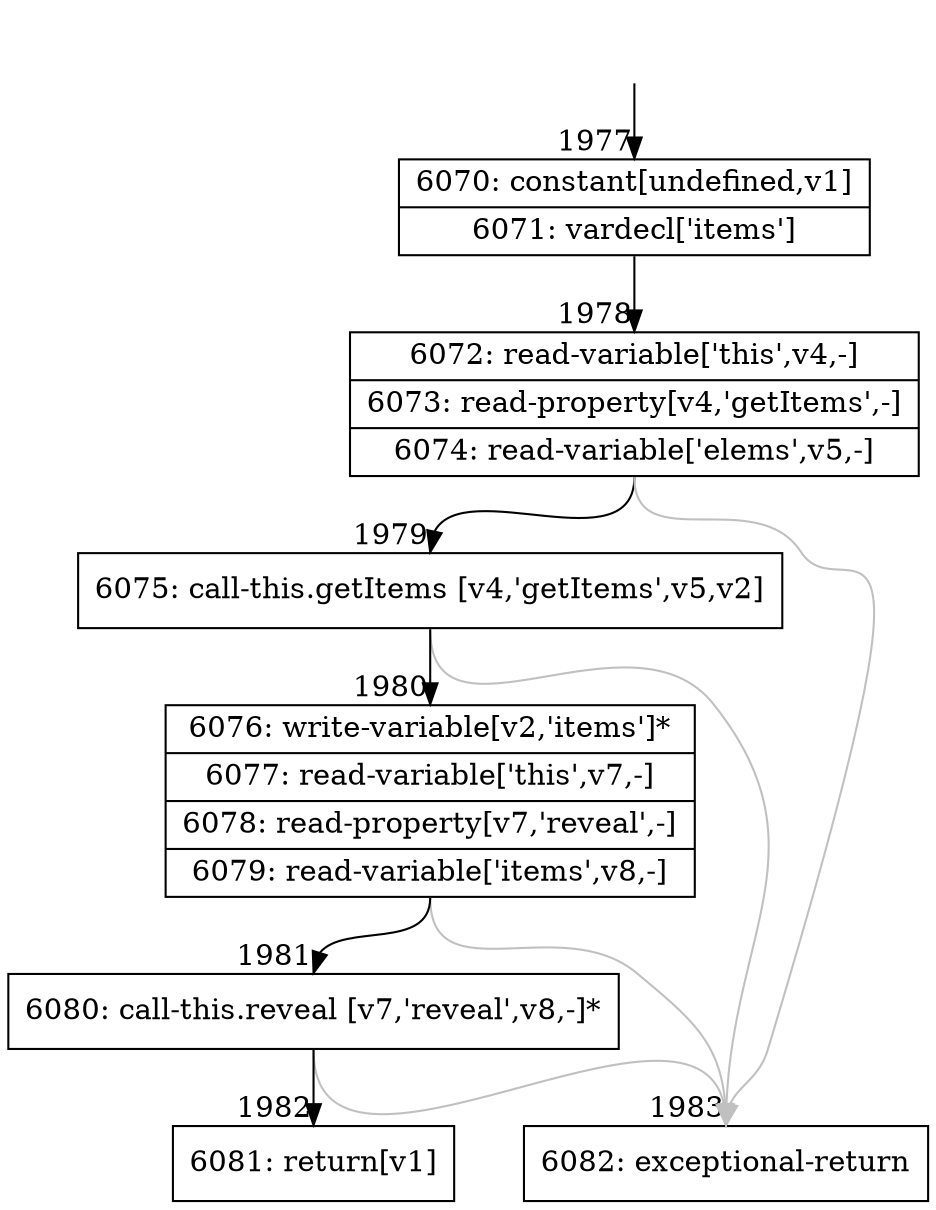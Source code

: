 digraph {
rankdir="TD"
BB_entry182[shape=none,label=""];
BB_entry182 -> BB1977 [tailport=s, headport=n, headlabel="    1977"]
BB1977 [shape=record label="{6070: constant[undefined,v1]|6071: vardecl['items']}" ] 
BB1977 -> BB1978 [tailport=s, headport=n, headlabel="      1978"]
BB1978 [shape=record label="{6072: read-variable['this',v4,-]|6073: read-property[v4,'getItems',-]|6074: read-variable['elems',v5,-]}" ] 
BB1978 -> BB1979 [tailport=s, headport=n, headlabel="      1979"]
BB1978 -> BB1983 [tailport=s, headport=n, color=gray, headlabel="      1983"]
BB1979 [shape=record label="{6075: call-this.getItems [v4,'getItems',v5,v2]}" ] 
BB1979 -> BB1980 [tailport=s, headport=n, headlabel="      1980"]
BB1979 -> BB1983 [tailport=s, headport=n, color=gray]
BB1980 [shape=record label="{6076: write-variable[v2,'items']*|6077: read-variable['this',v7,-]|6078: read-property[v7,'reveal',-]|6079: read-variable['items',v8,-]}" ] 
BB1980 -> BB1981 [tailport=s, headport=n, headlabel="      1981"]
BB1980 -> BB1983 [tailport=s, headport=n, color=gray]
BB1981 [shape=record label="{6080: call-this.reveal [v7,'reveal',v8,-]*}" ] 
BB1981 -> BB1982 [tailport=s, headport=n, headlabel="      1982"]
BB1981 -> BB1983 [tailport=s, headport=n, color=gray]
BB1982 [shape=record label="{6081: return[v1]}" ] 
BB1983 [shape=record label="{6082: exceptional-return}" ] 
//#$~ 2766
}
